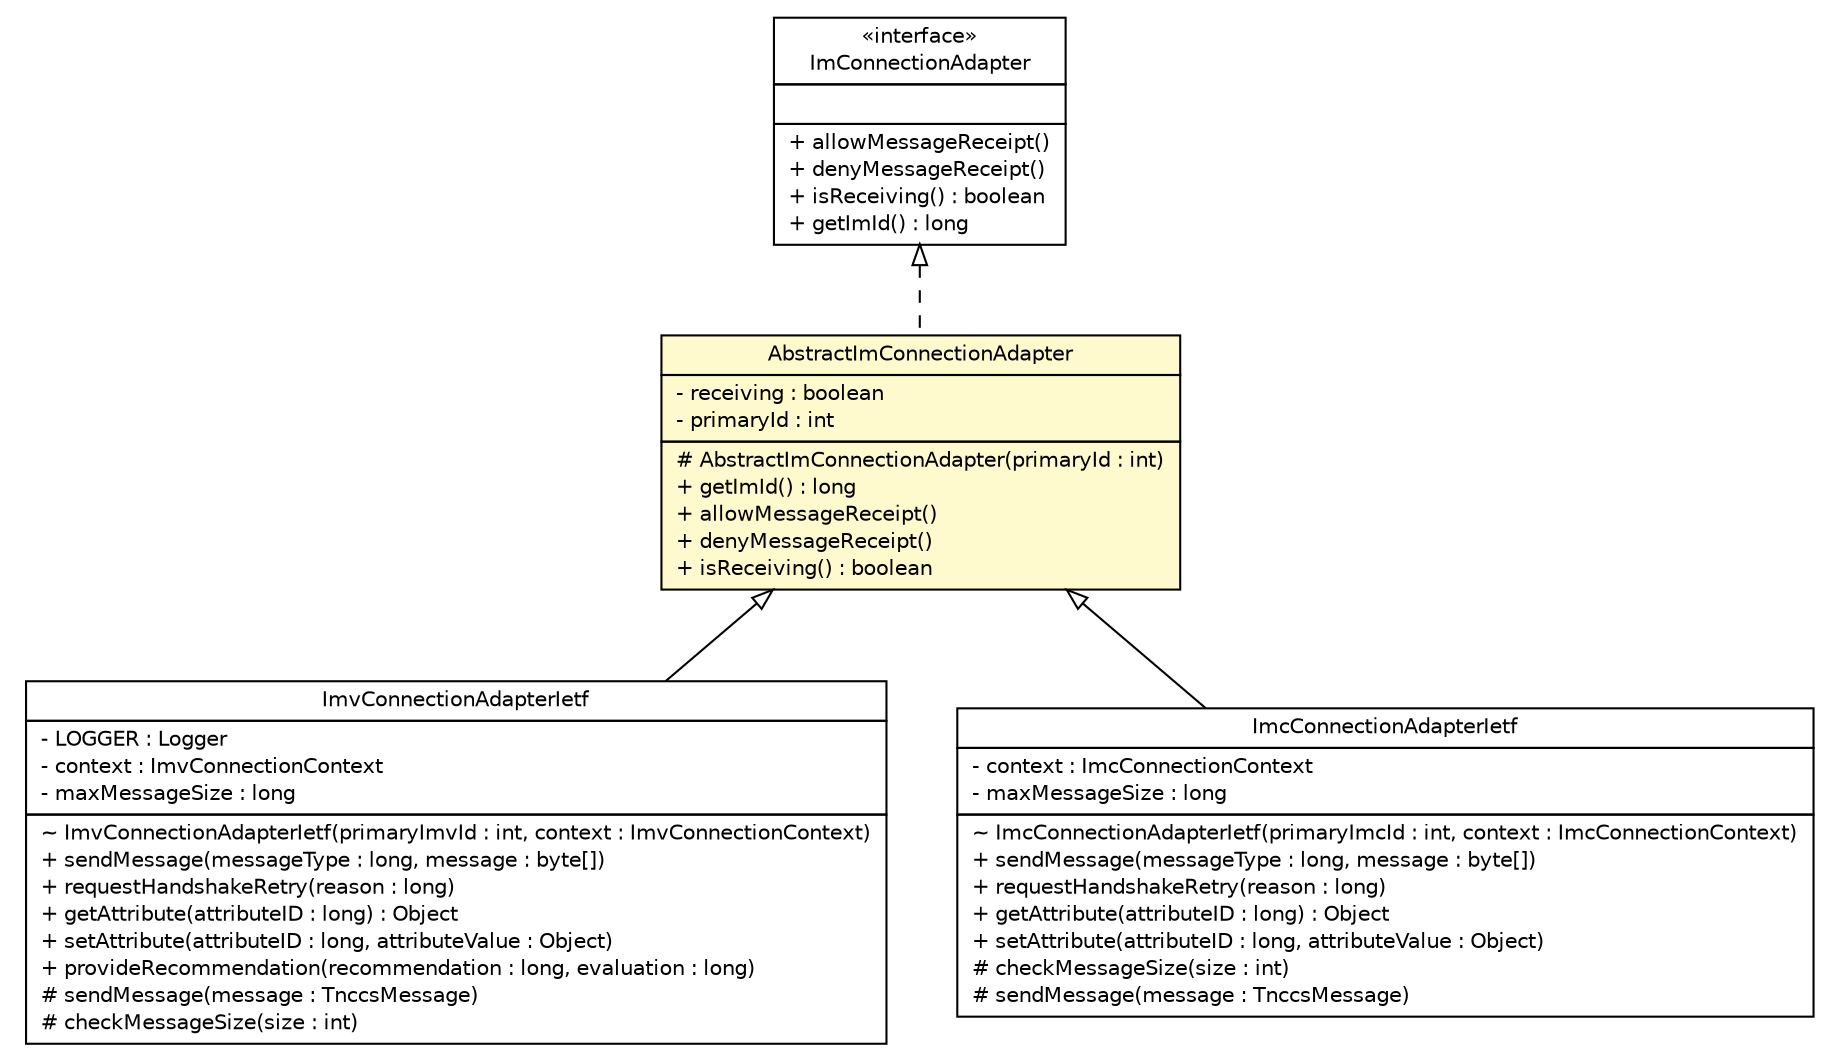 #!/usr/local/bin/dot
#
# Class diagram 
# Generated by UMLGraph version R5_6 (http://www.umlgraph.org/)
#

digraph G {
	edge [fontname="Helvetica",fontsize=10,labelfontname="Helvetica",labelfontsize=10];
	node [fontname="Helvetica",fontsize=10,shape=plaintext];
	nodesep=0.25;
	ranksep=0.5;
	// de.hsbremen.tc.tnc.tnccs.adapter.connection.ImConnectionAdapter
	c4585 [label=<<table title="de.hsbremen.tc.tnc.tnccs.adapter.connection.ImConnectionAdapter" border="0" cellborder="1" cellspacing="0" cellpadding="2" port="p" href="./ImConnectionAdapter.html">
		<tr><td><table border="0" cellspacing="0" cellpadding="1">
<tr><td align="center" balign="center"> &#171;interface&#187; </td></tr>
<tr><td align="center" balign="center"> ImConnectionAdapter </td></tr>
		</table></td></tr>
		<tr><td><table border="0" cellspacing="0" cellpadding="1">
<tr><td align="left" balign="left">  </td></tr>
		</table></td></tr>
		<tr><td><table border="0" cellspacing="0" cellpadding="1">
<tr><td align="left" balign="left"> + allowMessageReceipt() </td></tr>
<tr><td align="left" balign="left"> + denyMessageReceipt() </td></tr>
<tr><td align="left" balign="left"> + isReceiving() : boolean </td></tr>
<tr><td align="left" balign="left"> + getImId() : long </td></tr>
		</table></td></tr>
		</table>>, URL="./ImConnectionAdapter.html", fontname="Helvetica", fontcolor="black", fontsize=10.0];
	// de.hsbremen.tc.tnc.tnccs.adapter.connection.AbstractImConnectionAdapter
	c4590 [label=<<table title="de.hsbremen.tc.tnc.tnccs.adapter.connection.AbstractImConnectionAdapter" border="0" cellborder="1" cellspacing="0" cellpadding="2" port="p" bgcolor="lemonChiffon" href="./AbstractImConnectionAdapter.html">
		<tr><td><table border="0" cellspacing="0" cellpadding="1">
<tr><td align="center" balign="center"> AbstractImConnectionAdapter </td></tr>
		</table></td></tr>
		<tr><td><table border="0" cellspacing="0" cellpadding="1">
<tr><td align="left" balign="left"> - receiving : boolean </td></tr>
<tr><td align="left" balign="left"> - primaryId : int </td></tr>
		</table></td></tr>
		<tr><td><table border="0" cellspacing="0" cellpadding="1">
<tr><td align="left" balign="left"> # AbstractImConnectionAdapter(primaryId : int) </td></tr>
<tr><td align="left" balign="left"> + getImId() : long </td></tr>
<tr><td align="left" balign="left"> + allowMessageReceipt() </td></tr>
<tr><td align="left" balign="left"> + denyMessageReceipt() </td></tr>
<tr><td align="left" balign="left"> + isReceiving() : boolean </td></tr>
		</table></td></tr>
		</table>>, URL="./AbstractImConnectionAdapter.html", fontname="Helvetica", fontcolor="black", fontsize=10.0];
	// de.hsbremen.tc.tnc.tnccs.adapter.connection.ImvConnectionAdapterIetf
	c4596 [label=<<table title="de.hsbremen.tc.tnc.tnccs.adapter.connection.ImvConnectionAdapterIetf" border="0" cellborder="1" cellspacing="0" cellpadding="2" port="p" href="./ImvConnectionAdapterIetf.html">
		<tr><td><table border="0" cellspacing="0" cellpadding="1">
<tr><td align="center" balign="center"> ImvConnectionAdapterIetf </td></tr>
		</table></td></tr>
		<tr><td><table border="0" cellspacing="0" cellpadding="1">
<tr><td align="left" balign="left"> - LOGGER : Logger </td></tr>
<tr><td align="left" balign="left"> - context : ImvConnectionContext </td></tr>
<tr><td align="left" balign="left"> - maxMessageSize : long </td></tr>
		</table></td></tr>
		<tr><td><table border="0" cellspacing="0" cellpadding="1">
<tr><td align="left" balign="left"> ~ ImvConnectionAdapterIetf(primaryImvId : int, context : ImvConnectionContext) </td></tr>
<tr><td align="left" balign="left"> + sendMessage(messageType : long, message : byte[]) </td></tr>
<tr><td align="left" balign="left"> + requestHandshakeRetry(reason : long) </td></tr>
<tr><td align="left" balign="left"> + getAttribute(attributeID : long) : Object </td></tr>
<tr><td align="left" balign="left"> + setAttribute(attributeID : long, attributeValue : Object) </td></tr>
<tr><td align="left" balign="left"> + provideRecommendation(recommendation : long, evaluation : long) </td></tr>
<tr><td align="left" balign="left"> # sendMessage(message : TnccsMessage) </td></tr>
<tr><td align="left" balign="left"> # checkMessageSize(size : int) </td></tr>
		</table></td></tr>
		</table>>, URL="./ImvConnectionAdapterIetf.html", fontname="Helvetica", fontcolor="black", fontsize=10.0];
	// de.hsbremen.tc.tnc.tnccs.adapter.connection.ImcConnectionAdapterIetf
	c4602 [label=<<table title="de.hsbremen.tc.tnc.tnccs.adapter.connection.ImcConnectionAdapterIetf" border="0" cellborder="1" cellspacing="0" cellpadding="2" port="p" href="./ImcConnectionAdapterIetf.html">
		<tr><td><table border="0" cellspacing="0" cellpadding="1">
<tr><td align="center" balign="center"> ImcConnectionAdapterIetf </td></tr>
		</table></td></tr>
		<tr><td><table border="0" cellspacing="0" cellpadding="1">
<tr><td align="left" balign="left"> - context : ImcConnectionContext </td></tr>
<tr><td align="left" balign="left"> - maxMessageSize : long </td></tr>
		</table></td></tr>
		<tr><td><table border="0" cellspacing="0" cellpadding="1">
<tr><td align="left" balign="left"> ~ ImcConnectionAdapterIetf(primaryImcId : int, context : ImcConnectionContext) </td></tr>
<tr><td align="left" balign="left"> + sendMessage(messageType : long, message : byte[]) </td></tr>
<tr><td align="left" balign="left"> + requestHandshakeRetry(reason : long) </td></tr>
<tr><td align="left" balign="left"> + getAttribute(attributeID : long) : Object </td></tr>
<tr><td align="left" balign="left"> + setAttribute(attributeID : long, attributeValue : Object) </td></tr>
<tr><td align="left" balign="left"> # checkMessageSize(size : int) </td></tr>
<tr><td align="left" balign="left"> # sendMessage(message : TnccsMessage) </td></tr>
		</table></td></tr>
		</table>>, URL="./ImcConnectionAdapterIetf.html", fontname="Helvetica", fontcolor="black", fontsize=10.0];
	//de.hsbremen.tc.tnc.tnccs.adapter.connection.AbstractImConnectionAdapter implements de.hsbremen.tc.tnc.tnccs.adapter.connection.ImConnectionAdapter
	c4585:p -> c4590:p [dir=back,arrowtail=empty,style=dashed];
	//de.hsbremen.tc.tnc.tnccs.adapter.connection.ImvConnectionAdapterIetf extends de.hsbremen.tc.tnc.tnccs.adapter.connection.AbstractImConnectionAdapter
	c4590:p -> c4596:p [dir=back,arrowtail=empty];
	//de.hsbremen.tc.tnc.tnccs.adapter.connection.ImcConnectionAdapterIetf extends de.hsbremen.tc.tnc.tnccs.adapter.connection.AbstractImConnectionAdapter
	c4590:p -> c4602:p [dir=back,arrowtail=empty];
}

